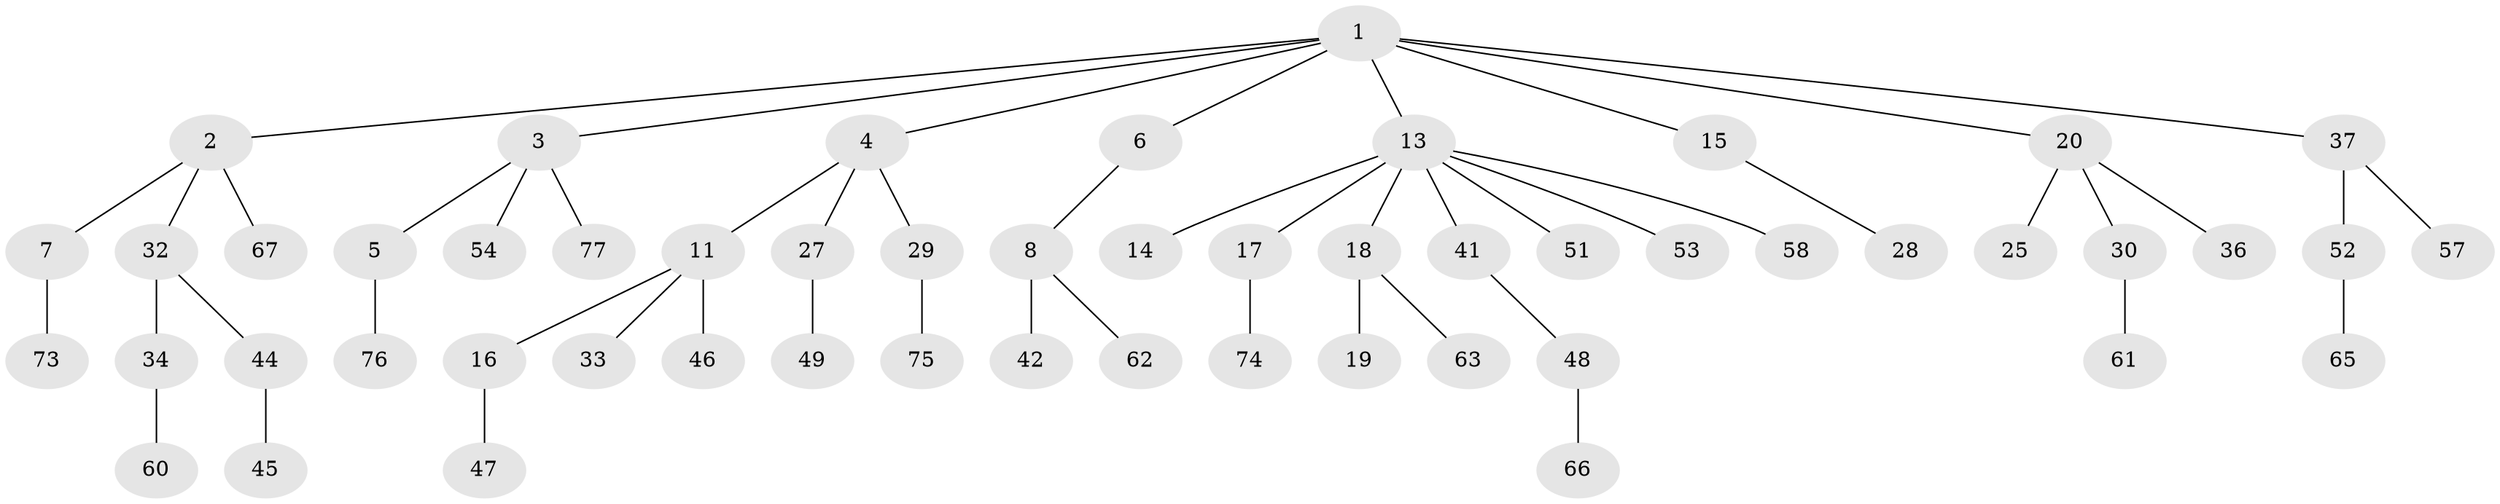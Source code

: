 // original degree distribution, {7: 0.012987012987012988, 5: 0.012987012987012988, 4: 0.07792207792207792, 2: 0.2597402597402597, 3: 0.12987012987012986, 8: 0.012987012987012988, 1: 0.4935064935064935}
// Generated by graph-tools (version 1.1) at 2025/11/02/27/25 16:11:26]
// undirected, 53 vertices, 52 edges
graph export_dot {
graph [start="1"]
  node [color=gray90,style=filled];
  1 [super="+12"];
  2 [super="+38"];
  3 [super="+39"];
  4 [super="+9"];
  5;
  6 [super="+22"];
  7 [super="+26"];
  8 [super="+10"];
  11;
  13 [super="+40"];
  14;
  15 [super="+21"];
  16 [super="+23"];
  17;
  18 [super="+31"];
  19 [super="+24"];
  20;
  25;
  27 [super="+50"];
  28 [super="+69"];
  29;
  30 [super="+35"];
  32 [super="+55"];
  33 [super="+56"];
  34;
  36 [super="+70"];
  37 [super="+43"];
  41 [super="+72"];
  42;
  44 [super="+59"];
  45;
  46;
  47;
  48;
  49;
  51 [super="+71"];
  52;
  53;
  54;
  57;
  58;
  60;
  61;
  62;
  63 [super="+64"];
  65 [super="+68"];
  66;
  67;
  73;
  74;
  75;
  76;
  77;
  1 -- 2;
  1 -- 3;
  1 -- 4;
  1 -- 6;
  1 -- 15;
  1 -- 37;
  1 -- 20;
  1 -- 13;
  2 -- 7;
  2 -- 32;
  2 -- 67;
  3 -- 5;
  3 -- 77;
  3 -- 54;
  4 -- 11;
  4 -- 27;
  4 -- 29;
  5 -- 76;
  6 -- 8;
  7 -- 73;
  8 -- 42;
  8 -- 62;
  11 -- 16;
  11 -- 33;
  11 -- 46;
  13 -- 14;
  13 -- 17;
  13 -- 18;
  13 -- 41;
  13 -- 51;
  13 -- 53;
  13 -- 58;
  15 -- 28;
  16 -- 47;
  17 -- 74;
  18 -- 19;
  18 -- 63;
  20 -- 25;
  20 -- 30;
  20 -- 36;
  27 -- 49;
  29 -- 75;
  30 -- 61;
  32 -- 34;
  32 -- 44;
  34 -- 60;
  37 -- 52;
  37 -- 57;
  41 -- 48;
  44 -- 45;
  48 -- 66;
  52 -- 65;
}
